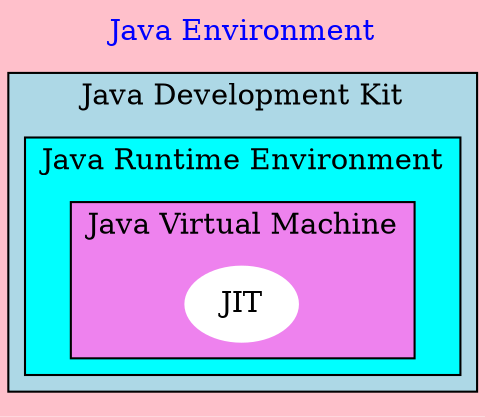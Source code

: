 digraph Java_Environment { rankdir=LR bgcolor="pink"  fontcolor="blue" label= "Java Environment" labelloc="top"


    subgraph cluster1 { fillcolor="lightblue" label="Java Development Kit" fontcolor="black" style="filled" gradientangle="270"


        subgraph cluster2 { fillcolor="cyan" label="Java Runtime Environment" fontcolor="black" style="filled" gradientangle="270"


            subgraph cluster3 { fillcolor="violet" label="Java Virtual Machine" fontcolor="black" style="filled" gradientangle="270"

		        node[color="white" style="filled"]
		        JIT;
		        }
		    }
    }
}